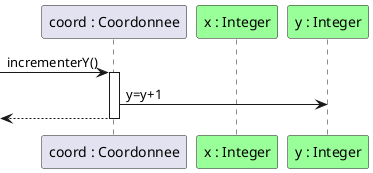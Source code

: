 @startuml
Participant "coord : Coordonnee" as c
Participant "x : Integer" as x #99FF99
Participant "y : Integer" as y #99FF99

->c : incrementerY()
activate c
c-> y : y=y+1
<--c
deactivate c

@enduml